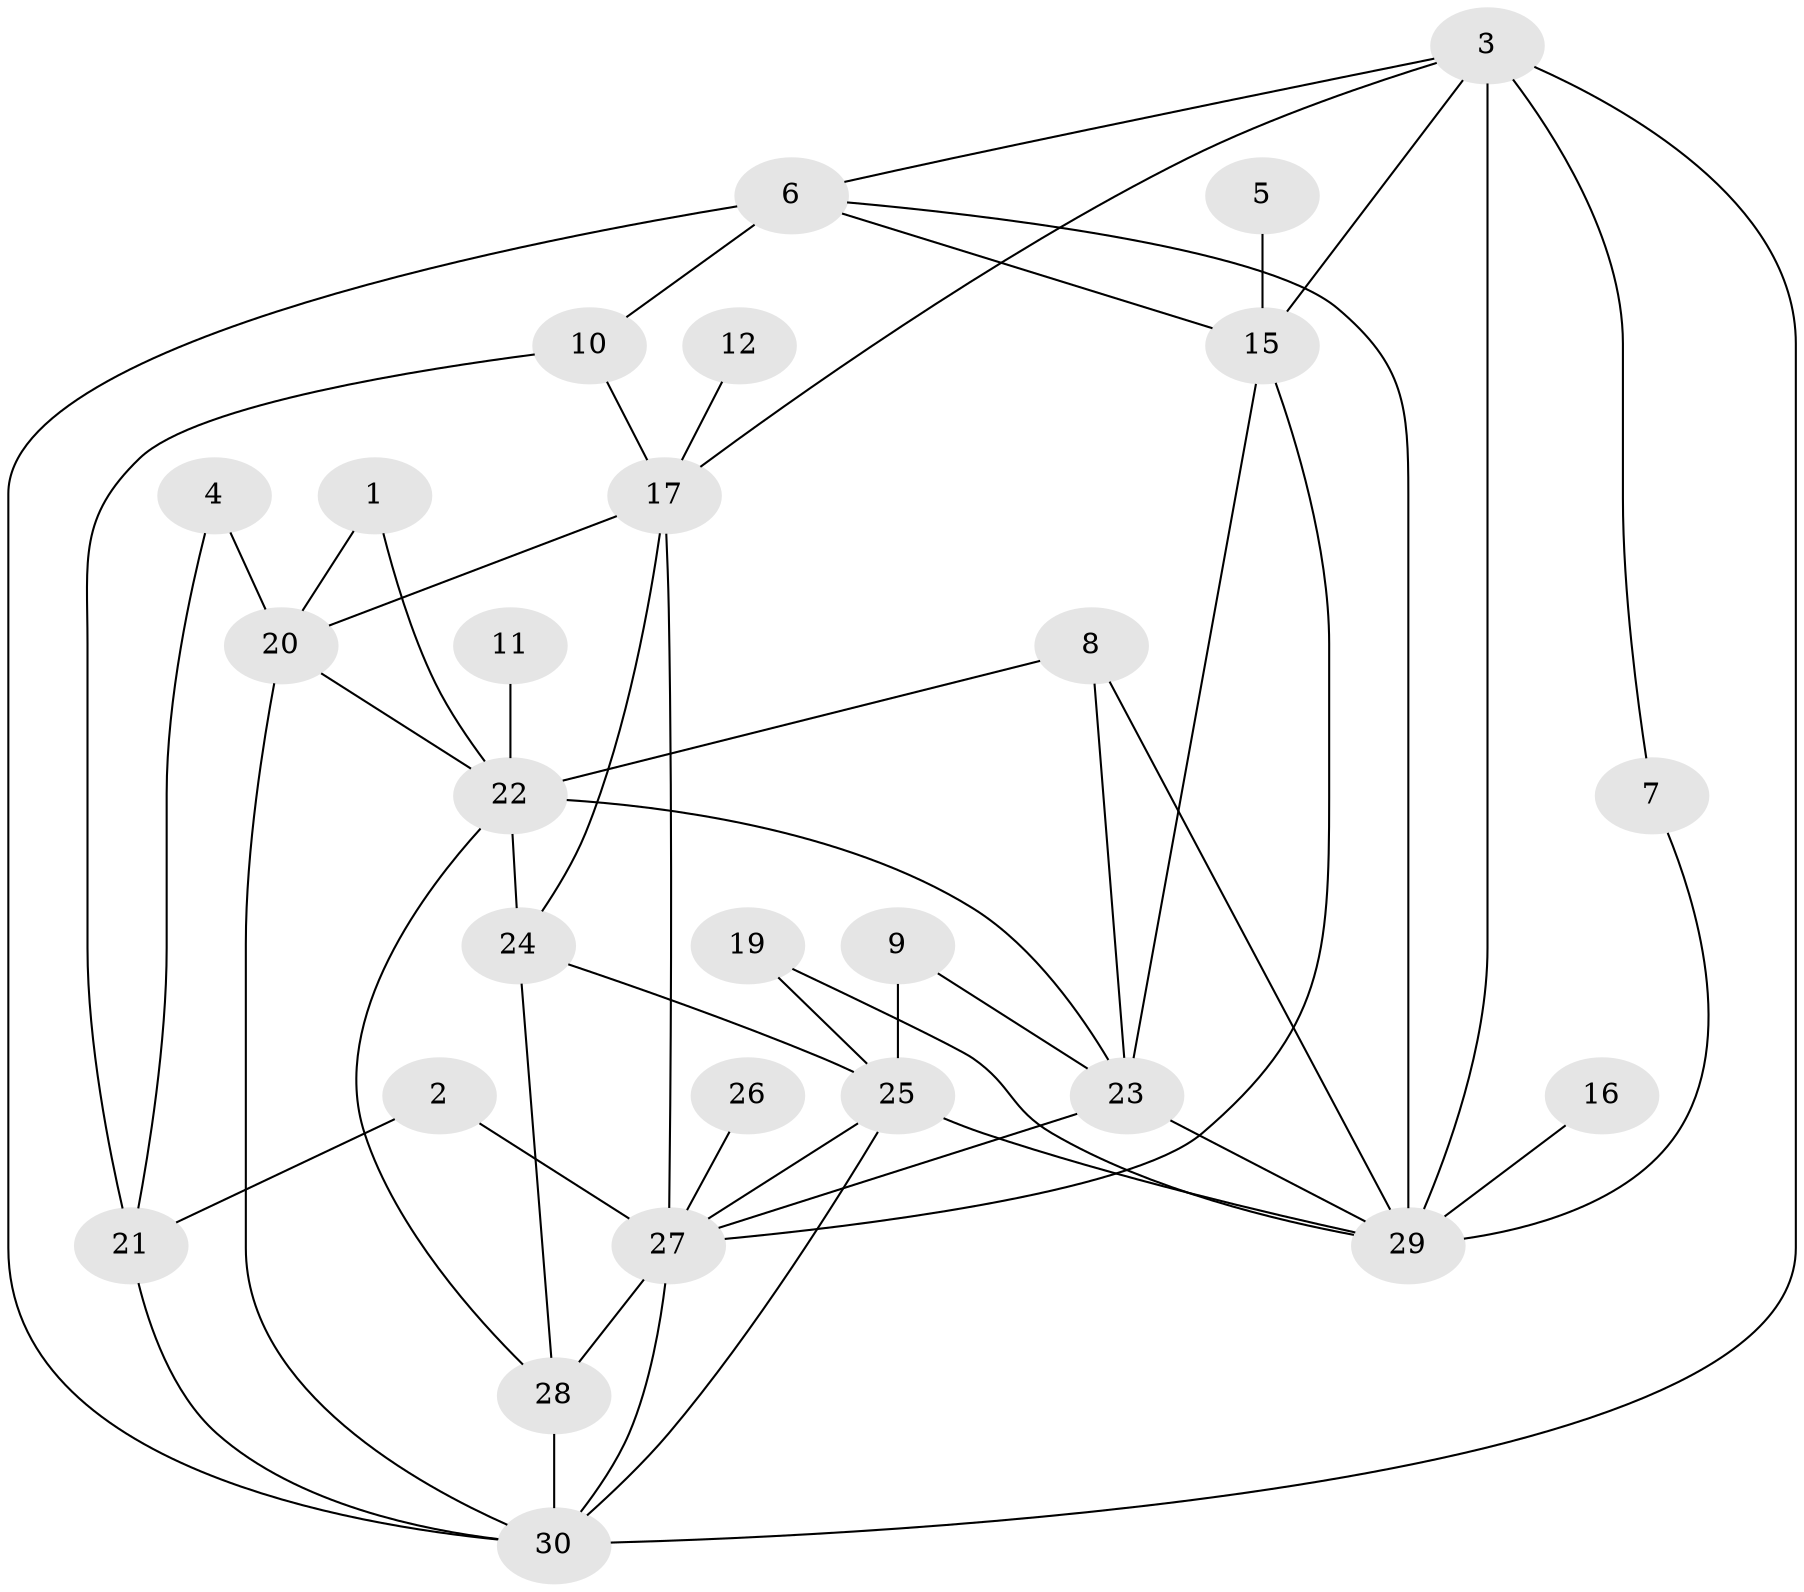 // original degree distribution, {2: 0.22580645161290322, 3: 0.27419354838709675, 4: 0.0967741935483871, 1: 0.14516129032258066, 5: 0.16129032258064516, 6: 0.03225806451612903, 0: 0.03225806451612903, 7: 0.03225806451612903}
// Generated by graph-tools (version 1.1) at 2025/25/03/09/25 03:25:15]
// undirected, 27 vertices, 52 edges
graph export_dot {
graph [start="1"]
  node [color=gray90,style=filled];
  1;
  2;
  3;
  4;
  5;
  6;
  7;
  8;
  9;
  10;
  11;
  12;
  15;
  16;
  17;
  19;
  20;
  21;
  22;
  23;
  24;
  25;
  26;
  27;
  28;
  29;
  30;
  1 -- 20 [weight=1.0];
  1 -- 22 [weight=1.0];
  2 -- 21 [weight=1.0];
  2 -- 27 [weight=1.0];
  3 -- 6 [weight=1.0];
  3 -- 7 [weight=1.0];
  3 -- 15 [weight=1.0];
  3 -- 17 [weight=1.0];
  3 -- 29 [weight=2.0];
  3 -- 30 [weight=1.0];
  4 -- 20 [weight=1.0];
  4 -- 21 [weight=1.0];
  5 -- 15 [weight=1.0];
  6 -- 10 [weight=1.0];
  6 -- 15 [weight=1.0];
  6 -- 29 [weight=1.0];
  6 -- 30 [weight=2.0];
  7 -- 29 [weight=1.0];
  8 -- 22 [weight=1.0];
  8 -- 23 [weight=1.0];
  8 -- 29 [weight=1.0];
  9 -- 23 [weight=1.0];
  9 -- 25 [weight=2.0];
  10 -- 17 [weight=1.0];
  10 -- 21 [weight=1.0];
  11 -- 22 [weight=2.0];
  12 -- 17 [weight=1.0];
  15 -- 23 [weight=1.0];
  15 -- 27 [weight=1.0];
  16 -- 29 [weight=1.0];
  17 -- 20 [weight=1.0];
  17 -- 24 [weight=1.0];
  17 -- 27 [weight=1.0];
  19 -- 25 [weight=1.0];
  19 -- 29 [weight=1.0];
  20 -- 22 [weight=2.0];
  20 -- 30 [weight=1.0];
  21 -- 30 [weight=2.0];
  22 -- 23 [weight=1.0];
  22 -- 24 [weight=2.0];
  22 -- 28 [weight=1.0];
  23 -- 27 [weight=1.0];
  23 -- 29 [weight=1.0];
  24 -- 25 [weight=1.0];
  24 -- 28 [weight=2.0];
  25 -- 27 [weight=1.0];
  25 -- 29 [weight=1.0];
  25 -- 30 [weight=2.0];
  26 -- 27 [weight=1.0];
  27 -- 28 [weight=1.0];
  27 -- 30 [weight=2.0];
  28 -- 30 [weight=1.0];
}
